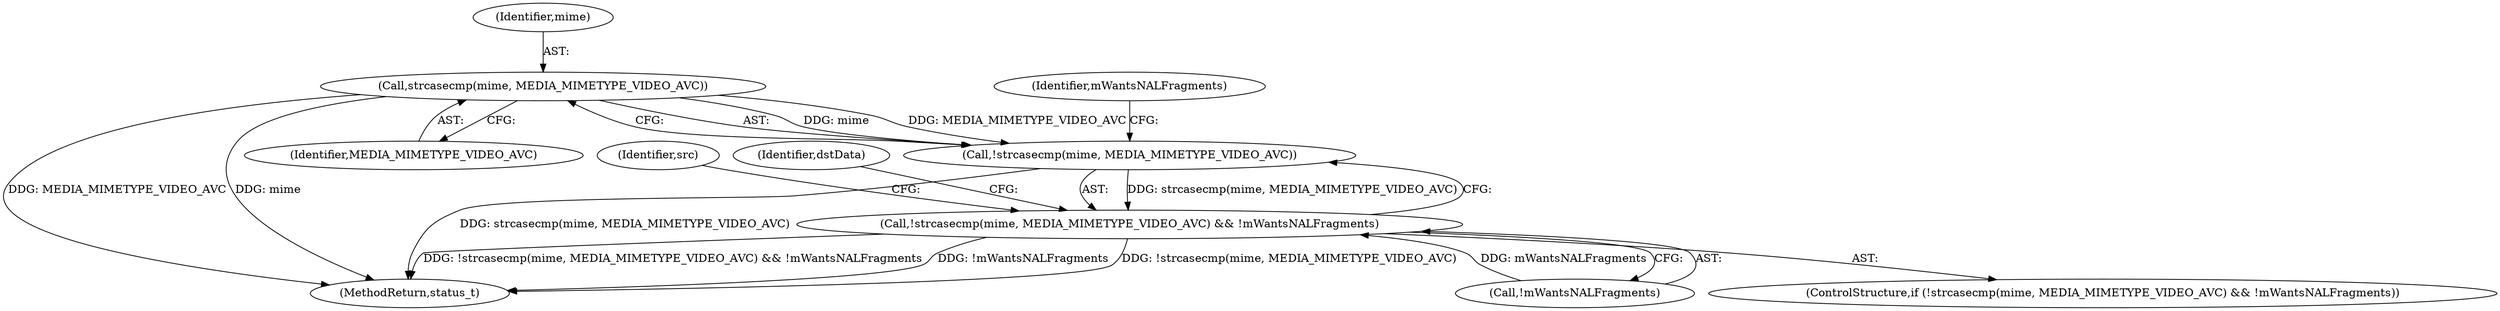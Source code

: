digraph "0_Android_e248db02fbab2ee9162940bc19f087fd7d96cb9d@pointer" {
"1000189" [label="(Call,strcasecmp(mime, MEDIA_MIMETYPE_VIDEO_AVC))"];
"1000188" [label="(Call,!strcasecmp(mime, MEDIA_MIMETYPE_VIDEO_AVC))"];
"1000187" [label="(Call,!strcasecmp(mime, MEDIA_MIMETYPE_VIDEO_AVC) && !mWantsNALFragments)"];
"1000416" [label="(Identifier,src)"];
"1000197" [label="(Identifier,dstData)"];
"1000188" [label="(Call,!strcasecmp(mime, MEDIA_MIMETYPE_VIDEO_AVC))"];
"1000192" [label="(Call,!mWantsNALFragments)"];
"1000187" [label="(Call,!strcasecmp(mime, MEDIA_MIMETYPE_VIDEO_AVC) && !mWantsNALFragments)"];
"1000443" [label="(MethodReturn,status_t)"];
"1000189" [label="(Call,strcasecmp(mime, MEDIA_MIMETYPE_VIDEO_AVC))"];
"1000190" [label="(Identifier,mime)"];
"1000186" [label="(ControlStructure,if (!strcasecmp(mime, MEDIA_MIMETYPE_VIDEO_AVC) && !mWantsNALFragments))"];
"1000193" [label="(Identifier,mWantsNALFragments)"];
"1000191" [label="(Identifier,MEDIA_MIMETYPE_VIDEO_AVC)"];
"1000189" -> "1000188"  [label="AST: "];
"1000189" -> "1000191"  [label="CFG: "];
"1000190" -> "1000189"  [label="AST: "];
"1000191" -> "1000189"  [label="AST: "];
"1000188" -> "1000189"  [label="CFG: "];
"1000189" -> "1000443"  [label="DDG: mime"];
"1000189" -> "1000443"  [label="DDG: MEDIA_MIMETYPE_VIDEO_AVC"];
"1000189" -> "1000188"  [label="DDG: mime"];
"1000189" -> "1000188"  [label="DDG: MEDIA_MIMETYPE_VIDEO_AVC"];
"1000188" -> "1000187"  [label="AST: "];
"1000193" -> "1000188"  [label="CFG: "];
"1000187" -> "1000188"  [label="CFG: "];
"1000188" -> "1000443"  [label="DDG: strcasecmp(mime, MEDIA_MIMETYPE_VIDEO_AVC)"];
"1000188" -> "1000187"  [label="DDG: strcasecmp(mime, MEDIA_MIMETYPE_VIDEO_AVC)"];
"1000187" -> "1000186"  [label="AST: "];
"1000187" -> "1000192"  [label="CFG: "];
"1000192" -> "1000187"  [label="AST: "];
"1000197" -> "1000187"  [label="CFG: "];
"1000416" -> "1000187"  [label="CFG: "];
"1000187" -> "1000443"  [label="DDG: !strcasecmp(mime, MEDIA_MIMETYPE_VIDEO_AVC)"];
"1000187" -> "1000443"  [label="DDG: !strcasecmp(mime, MEDIA_MIMETYPE_VIDEO_AVC) && !mWantsNALFragments"];
"1000187" -> "1000443"  [label="DDG: !mWantsNALFragments"];
"1000192" -> "1000187"  [label="DDG: mWantsNALFragments"];
}
